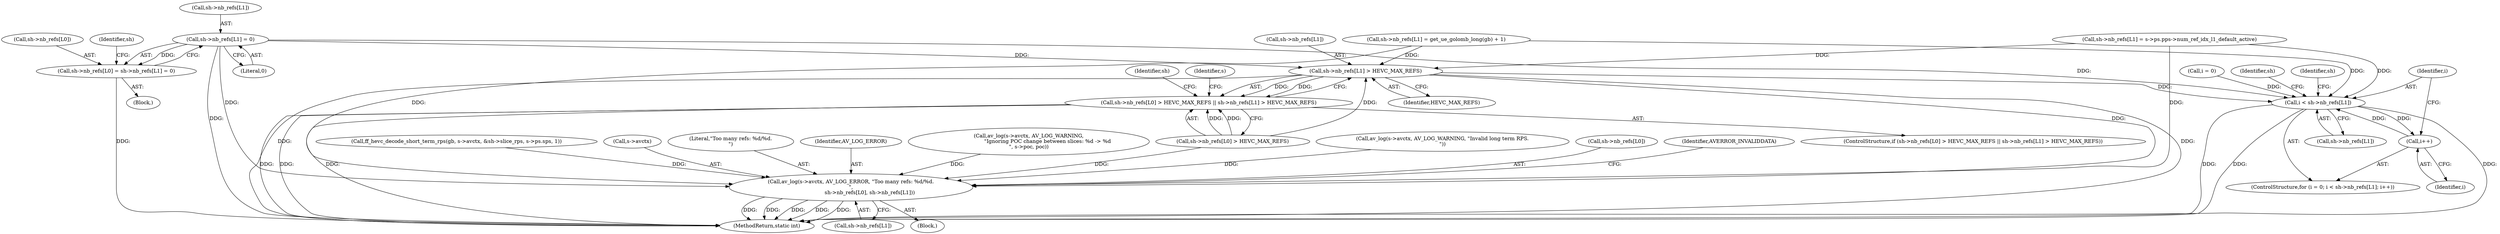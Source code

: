 digraph "0_FFmpeg_54655623a82632e7624714d7b2a3e039dc5faa7e_0@array" {
"1001096" [label="(Call,sh->nb_refs[L1] = 0)"];
"1001090" [label="(Call,sh->nb_refs[L0] = sh->nb_refs[L1] = 0)"];
"1001188" [label="(Call,sh->nb_refs[L1] > HEVC_MAX_REFS)"];
"1001180" [label="(Call,sh->nb_refs[L0] > HEVC_MAX_REFS || sh->nb_refs[L1] > HEVC_MAX_REFS)"];
"1001196" [label="(Call,av_log(s->avctx, AV_LOG_ERROR, \"Too many refs: %d/%d.\n\",\n                       sh->nb_refs[L0], sh->nb_refs[L1]))"];
"1001324" [label="(Call,i < sh->nb_refs[L1])"];
"1001331" [label="(Call,i++)"];
"1001195" [label="(Block,)"];
"1000799" [label="(Call,ff_hevc_decode_short_term_rps(gb, s->avctx, &sh->slice_rps, s->ps.sps, 1))"];
"1001324" [label="(Call,i < sh->nb_refs[L1])"];
"1001196" [label="(Call,av_log(s->avctx, AV_LOG_ERROR, \"Too many refs: %d/%d.\n\",\n                       sh->nb_refs[L0], sh->nb_refs[L1]))"];
"1001217" [label="(Identifier,sh)"];
"1001107" [label="(Identifier,sh)"];
"1001331" [label="(Call,i++)"];
"1001169" [label="(Call,sh->nb_refs[L1] = get_ue_golomb_long(gb) + 1)"];
"1001197" [label="(Call,s->avctx)"];
"1001201" [label="(Literal,\"Too many refs: %d/%d.\n\")"];
"1001200" [label="(Identifier,AV_LOG_ERROR)"];
"1000751" [label="(Call,av_log(s->avctx, AV_LOG_WARNING,\n                       \"Ignoring POC change between slices: %d -> %d\n\", s->poc, poc))"];
"1000910" [label="(Call,av_log(s->avctx, AV_LOG_WARNING, \"Invalid long term RPS.\n\"))"];
"1001202" [label="(Call,sh->nb_refs[L0])"];
"1001179" [label="(ControlStructure,if (sh->nb_refs[L0] > HEVC_MAX_REFS || sh->nb_refs[L1] > HEVC_MAX_REFS))"];
"1001198" [label="(Identifier,s)"];
"1001321" [label="(Call,i = 0)"];
"1000589" [label="(Block,)"];
"1001207" [label="(Call,sh->nb_refs[L1])"];
"1001194" [label="(Identifier,HEVC_MAX_REFS)"];
"1001090" [label="(Call,sh->nb_refs[L0] = sh->nb_refs[L1] = 0)"];
"1001348" [label="(Identifier,sh)"];
"1001096" [label="(Call,sh->nb_refs[L1] = 0)"];
"1001213" [label="(Identifier,AVERROR_INVALIDDATA)"];
"1001180" [label="(Call,sh->nb_refs[L0] > HEVC_MAX_REFS || sh->nb_refs[L1] > HEVC_MAX_REFS)"];
"1001337" [label="(Identifier,sh)"];
"1001320" [label="(ControlStructure,for (i = 0; i < sh->nb_refs[L1]; i++))"];
"1001181" [label="(Call,sh->nb_refs[L0] > HEVC_MAX_REFS)"];
"1001188" [label="(Call,sh->nb_refs[L1] > HEVC_MAX_REFS)"];
"1002212" [label="(MethodReturn,static int)"];
"1001189" [label="(Call,sh->nb_refs[L1])"];
"1001332" [label="(Identifier,i)"];
"1001097" [label="(Call,sh->nb_refs[L1])"];
"1001136" [label="(Call,sh->nb_refs[L1] = s->ps.pps->num_ref_idx_l1_default_active)"];
"1001325" [label="(Identifier,i)"];
"1001326" [label="(Call,sh->nb_refs[L1])"];
"1001102" [label="(Literal,0)"];
"1001091" [label="(Call,sh->nb_refs[L0])"];
"1001096" -> "1001090"  [label="AST: "];
"1001096" -> "1001102"  [label="CFG: "];
"1001097" -> "1001096"  [label="AST: "];
"1001102" -> "1001096"  [label="AST: "];
"1001090" -> "1001096"  [label="CFG: "];
"1001096" -> "1002212"  [label="DDG: "];
"1001096" -> "1001090"  [label="DDG: "];
"1001096" -> "1001188"  [label="DDG: "];
"1001096" -> "1001196"  [label="DDG: "];
"1001096" -> "1001324"  [label="DDG: "];
"1001090" -> "1000589"  [label="AST: "];
"1001091" -> "1001090"  [label="AST: "];
"1001107" -> "1001090"  [label="CFG: "];
"1001090" -> "1002212"  [label="DDG: "];
"1001188" -> "1001180"  [label="AST: "];
"1001188" -> "1001194"  [label="CFG: "];
"1001189" -> "1001188"  [label="AST: "];
"1001194" -> "1001188"  [label="AST: "];
"1001180" -> "1001188"  [label="CFG: "];
"1001188" -> "1002212"  [label="DDG: "];
"1001188" -> "1002212"  [label="DDG: "];
"1001188" -> "1001180"  [label="DDG: "];
"1001188" -> "1001180"  [label="DDG: "];
"1001169" -> "1001188"  [label="DDG: "];
"1001136" -> "1001188"  [label="DDG: "];
"1001181" -> "1001188"  [label="DDG: "];
"1001188" -> "1001196"  [label="DDG: "];
"1001188" -> "1001324"  [label="DDG: "];
"1001180" -> "1001179"  [label="AST: "];
"1001180" -> "1001181"  [label="CFG: "];
"1001181" -> "1001180"  [label="AST: "];
"1001198" -> "1001180"  [label="CFG: "];
"1001217" -> "1001180"  [label="CFG: "];
"1001180" -> "1002212"  [label="DDG: "];
"1001180" -> "1002212"  [label="DDG: "];
"1001180" -> "1002212"  [label="DDG: "];
"1001181" -> "1001180"  [label="DDG: "];
"1001181" -> "1001180"  [label="DDG: "];
"1001196" -> "1001195"  [label="AST: "];
"1001196" -> "1001207"  [label="CFG: "];
"1001197" -> "1001196"  [label="AST: "];
"1001200" -> "1001196"  [label="AST: "];
"1001201" -> "1001196"  [label="AST: "];
"1001202" -> "1001196"  [label="AST: "];
"1001207" -> "1001196"  [label="AST: "];
"1001213" -> "1001196"  [label="CFG: "];
"1001196" -> "1002212"  [label="DDG: "];
"1001196" -> "1002212"  [label="DDG: "];
"1001196" -> "1002212"  [label="DDG: "];
"1001196" -> "1002212"  [label="DDG: "];
"1001196" -> "1002212"  [label="DDG: "];
"1000910" -> "1001196"  [label="DDG: "];
"1000751" -> "1001196"  [label="DDG: "];
"1000799" -> "1001196"  [label="DDG: "];
"1001181" -> "1001196"  [label="DDG: "];
"1001169" -> "1001196"  [label="DDG: "];
"1001136" -> "1001196"  [label="DDG: "];
"1001324" -> "1001320"  [label="AST: "];
"1001324" -> "1001326"  [label="CFG: "];
"1001325" -> "1001324"  [label="AST: "];
"1001326" -> "1001324"  [label="AST: "];
"1001337" -> "1001324"  [label="CFG: "];
"1001348" -> "1001324"  [label="CFG: "];
"1001324" -> "1002212"  [label="DDG: "];
"1001324" -> "1002212"  [label="DDG: "];
"1001324" -> "1002212"  [label="DDG: "];
"1001331" -> "1001324"  [label="DDG: "];
"1001321" -> "1001324"  [label="DDG: "];
"1001169" -> "1001324"  [label="DDG: "];
"1001136" -> "1001324"  [label="DDG: "];
"1001324" -> "1001331"  [label="DDG: "];
"1001331" -> "1001320"  [label="AST: "];
"1001331" -> "1001332"  [label="CFG: "];
"1001332" -> "1001331"  [label="AST: "];
"1001325" -> "1001331"  [label="CFG: "];
}
